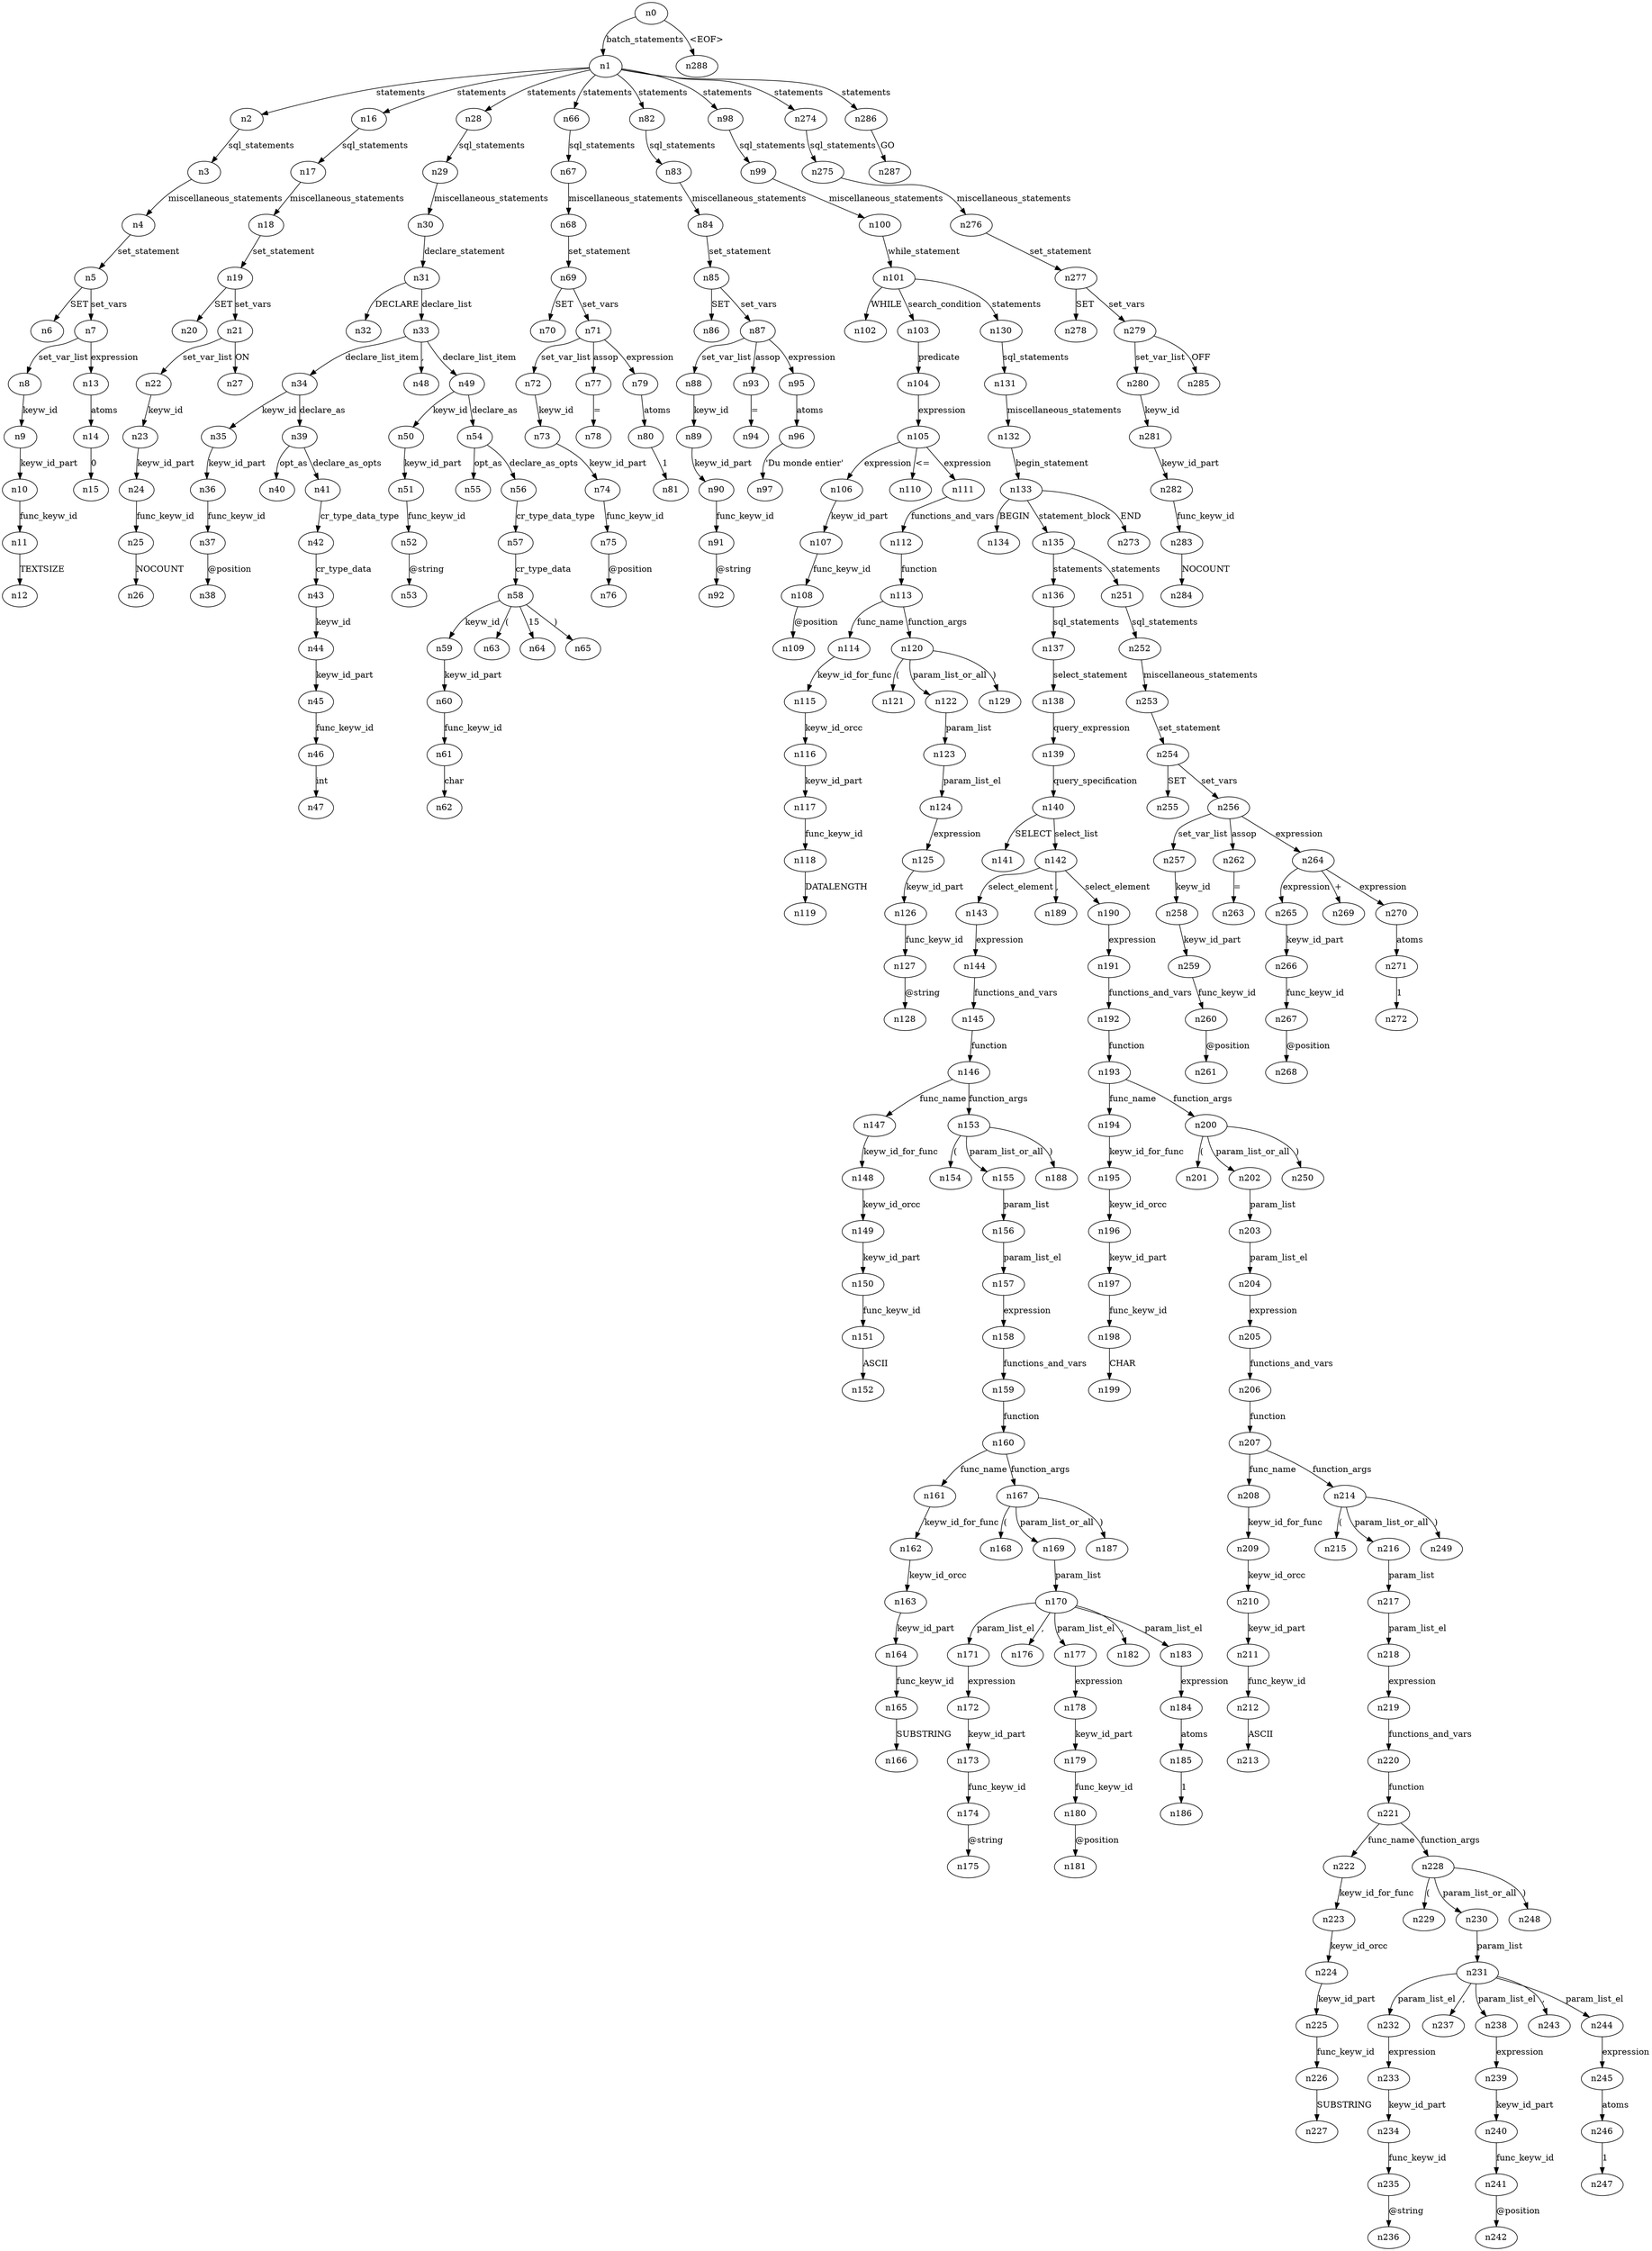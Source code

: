 digraph ParseTree {
  n0 -> n1 [label="batch_statements"];
  n1 -> n2 [label="statements"];
  n2 -> n3 [label="sql_statements"];
  n3 -> n4 [label="miscellaneous_statements"];
  n4 -> n5 [label="set_statement"];
  n5 -> n6 [label="SET"];
  n5 -> n7 [label="set_vars"];
  n7 -> n8 [label="set_var_list"];
  n8 -> n9 [label="keyw_id"];
  n9 -> n10 [label="keyw_id_part"];
  n10 -> n11 [label="func_keyw_id"];
  n11 -> n12 [label="TEXTSIZE"];
  n7 -> n13 [label="expression"];
  n13 -> n14 [label="atoms"];
  n14 -> n15 [label="0"];
  n1 -> n16 [label="statements"];
  n16 -> n17 [label="sql_statements"];
  n17 -> n18 [label="miscellaneous_statements"];
  n18 -> n19 [label="set_statement"];
  n19 -> n20 [label="SET"];
  n19 -> n21 [label="set_vars"];
  n21 -> n22 [label="set_var_list"];
  n22 -> n23 [label="keyw_id"];
  n23 -> n24 [label="keyw_id_part"];
  n24 -> n25 [label="func_keyw_id"];
  n25 -> n26 [label="NOCOUNT"];
  n21 -> n27 [label="ON"];
  n1 -> n28 [label="statements"];
  n28 -> n29 [label="sql_statements"];
  n29 -> n30 [label="miscellaneous_statements"];
  n30 -> n31 [label="declare_statement"];
  n31 -> n32 [label="DECLARE"];
  n31 -> n33 [label="declare_list"];
  n33 -> n34 [label="declare_list_item"];
  n34 -> n35 [label="keyw_id"];
  n35 -> n36 [label="keyw_id_part"];
  n36 -> n37 [label="func_keyw_id"];
  n37 -> n38 [label="@position"];
  n34 -> n39 [label="declare_as"];
  n39 -> n40 [label="opt_as"];
  n39 -> n41 [label="declare_as_opts"];
  n41 -> n42 [label="cr_type_data_type"];
  n42 -> n43 [label="cr_type_data"];
  n43 -> n44 [label="keyw_id"];
  n44 -> n45 [label="keyw_id_part"];
  n45 -> n46 [label="func_keyw_id"];
  n46 -> n47 [label="int"];
  n33 -> n48 [label=","];
  n33 -> n49 [label="declare_list_item"];
  n49 -> n50 [label="keyw_id"];
  n50 -> n51 [label="keyw_id_part"];
  n51 -> n52 [label="func_keyw_id"];
  n52 -> n53 [label="@string"];
  n49 -> n54 [label="declare_as"];
  n54 -> n55 [label="opt_as"];
  n54 -> n56 [label="declare_as_opts"];
  n56 -> n57 [label="cr_type_data_type"];
  n57 -> n58 [label="cr_type_data"];
  n58 -> n59 [label="keyw_id"];
  n59 -> n60 [label="keyw_id_part"];
  n60 -> n61 [label="func_keyw_id"];
  n61 -> n62 [label="char"];
  n58 -> n63 [label="("];
  n58 -> n64 [label="15"];
  n58 -> n65 [label=")"];
  n1 -> n66 [label="statements"];
  n66 -> n67 [label="sql_statements"];
  n67 -> n68 [label="miscellaneous_statements"];
  n68 -> n69 [label="set_statement"];
  n69 -> n70 [label="SET"];
  n69 -> n71 [label="set_vars"];
  n71 -> n72 [label="set_var_list"];
  n72 -> n73 [label="keyw_id"];
  n73 -> n74 [label="keyw_id_part"];
  n74 -> n75 [label="func_keyw_id"];
  n75 -> n76 [label="@position"];
  n71 -> n77 [label="assop"];
  n77 -> n78 [label="="];
  n71 -> n79 [label="expression"];
  n79 -> n80 [label="atoms"];
  n80 -> n81 [label="1"];
  n1 -> n82 [label="statements"];
  n82 -> n83 [label="sql_statements"];
  n83 -> n84 [label="miscellaneous_statements"];
  n84 -> n85 [label="set_statement"];
  n85 -> n86 [label="SET"];
  n85 -> n87 [label="set_vars"];
  n87 -> n88 [label="set_var_list"];
  n88 -> n89 [label="keyw_id"];
  n89 -> n90 [label="keyw_id_part"];
  n90 -> n91 [label="func_keyw_id"];
  n91 -> n92 [label="@string"];
  n87 -> n93 [label="assop"];
  n93 -> n94 [label="="];
  n87 -> n95 [label="expression"];
  n95 -> n96 [label="atoms"];
  n96 -> n97 [label="'Du monde entier'"];
  n1 -> n98 [label="statements"];
  n98 -> n99 [label="sql_statements"];
  n99 -> n100 [label="miscellaneous_statements"];
  n100 -> n101 [label="while_statement"];
  n101 -> n102 [label="WHILE"];
  n101 -> n103 [label="search_condition"];
  n103 -> n104 [label="predicate"];
  n104 -> n105 [label="expression"];
  n105 -> n106 [label="expression"];
  n106 -> n107 [label="keyw_id_part"];
  n107 -> n108 [label="func_keyw_id"];
  n108 -> n109 [label="@position"];
  n105 -> n110 [label="<="];
  n105 -> n111 [label="expression"];
  n111 -> n112 [label="functions_and_vars"];
  n112 -> n113 [label="function"];
  n113 -> n114 [label="func_name"];
  n114 -> n115 [label="keyw_id_for_func"];
  n115 -> n116 [label="keyw_id_orcc"];
  n116 -> n117 [label="keyw_id_part"];
  n117 -> n118 [label="func_keyw_id"];
  n118 -> n119 [label="DATALENGTH"];
  n113 -> n120 [label="function_args"];
  n120 -> n121 [label="("];
  n120 -> n122 [label="param_list_or_all"];
  n122 -> n123 [label="param_list"];
  n123 -> n124 [label="param_list_el"];
  n124 -> n125 [label="expression"];
  n125 -> n126 [label="keyw_id_part"];
  n126 -> n127 [label="func_keyw_id"];
  n127 -> n128 [label="@string"];
  n120 -> n129 [label=")"];
  n101 -> n130 [label="statements"];
  n130 -> n131 [label="sql_statements"];
  n131 -> n132 [label="miscellaneous_statements"];
  n132 -> n133 [label="begin_statement"];
  n133 -> n134 [label="BEGIN"];
  n133 -> n135 [label="statement_block"];
  n135 -> n136 [label="statements"];
  n136 -> n137 [label="sql_statements"];
  n137 -> n138 [label="select_statement"];
  n138 -> n139 [label="query_expression"];
  n139 -> n140 [label="query_specification"];
  n140 -> n141 [label="SELECT"];
  n140 -> n142 [label="select_list"];
  n142 -> n143 [label="select_element"];
  n143 -> n144 [label="expression"];
  n144 -> n145 [label="functions_and_vars"];
  n145 -> n146 [label="function"];
  n146 -> n147 [label="func_name"];
  n147 -> n148 [label="keyw_id_for_func"];
  n148 -> n149 [label="keyw_id_orcc"];
  n149 -> n150 [label="keyw_id_part"];
  n150 -> n151 [label="func_keyw_id"];
  n151 -> n152 [label="ASCII"];
  n146 -> n153 [label="function_args"];
  n153 -> n154 [label="("];
  n153 -> n155 [label="param_list_or_all"];
  n155 -> n156 [label="param_list"];
  n156 -> n157 [label="param_list_el"];
  n157 -> n158 [label="expression"];
  n158 -> n159 [label="functions_and_vars"];
  n159 -> n160 [label="function"];
  n160 -> n161 [label="func_name"];
  n161 -> n162 [label="keyw_id_for_func"];
  n162 -> n163 [label="keyw_id_orcc"];
  n163 -> n164 [label="keyw_id_part"];
  n164 -> n165 [label="func_keyw_id"];
  n165 -> n166 [label="SUBSTRING"];
  n160 -> n167 [label="function_args"];
  n167 -> n168 [label="("];
  n167 -> n169 [label="param_list_or_all"];
  n169 -> n170 [label="param_list"];
  n170 -> n171 [label="param_list_el"];
  n171 -> n172 [label="expression"];
  n172 -> n173 [label="keyw_id_part"];
  n173 -> n174 [label="func_keyw_id"];
  n174 -> n175 [label="@string"];
  n170 -> n176 [label=","];
  n170 -> n177 [label="param_list_el"];
  n177 -> n178 [label="expression"];
  n178 -> n179 [label="keyw_id_part"];
  n179 -> n180 [label="func_keyw_id"];
  n180 -> n181 [label="@position"];
  n170 -> n182 [label=","];
  n170 -> n183 [label="param_list_el"];
  n183 -> n184 [label="expression"];
  n184 -> n185 [label="atoms"];
  n185 -> n186 [label="1"];
  n167 -> n187 [label=")"];
  n153 -> n188 [label=")"];
  n142 -> n189 [label=","];
  n142 -> n190 [label="select_element"];
  n190 -> n191 [label="expression"];
  n191 -> n192 [label="functions_and_vars"];
  n192 -> n193 [label="function"];
  n193 -> n194 [label="func_name"];
  n194 -> n195 [label="keyw_id_for_func"];
  n195 -> n196 [label="keyw_id_orcc"];
  n196 -> n197 [label="keyw_id_part"];
  n197 -> n198 [label="func_keyw_id"];
  n198 -> n199 [label="CHAR"];
  n193 -> n200 [label="function_args"];
  n200 -> n201 [label="("];
  n200 -> n202 [label="param_list_or_all"];
  n202 -> n203 [label="param_list"];
  n203 -> n204 [label="param_list_el"];
  n204 -> n205 [label="expression"];
  n205 -> n206 [label="functions_and_vars"];
  n206 -> n207 [label="function"];
  n207 -> n208 [label="func_name"];
  n208 -> n209 [label="keyw_id_for_func"];
  n209 -> n210 [label="keyw_id_orcc"];
  n210 -> n211 [label="keyw_id_part"];
  n211 -> n212 [label="func_keyw_id"];
  n212 -> n213 [label="ASCII"];
  n207 -> n214 [label="function_args"];
  n214 -> n215 [label="("];
  n214 -> n216 [label="param_list_or_all"];
  n216 -> n217 [label="param_list"];
  n217 -> n218 [label="param_list_el"];
  n218 -> n219 [label="expression"];
  n219 -> n220 [label="functions_and_vars"];
  n220 -> n221 [label="function"];
  n221 -> n222 [label="func_name"];
  n222 -> n223 [label="keyw_id_for_func"];
  n223 -> n224 [label="keyw_id_orcc"];
  n224 -> n225 [label="keyw_id_part"];
  n225 -> n226 [label="func_keyw_id"];
  n226 -> n227 [label="SUBSTRING"];
  n221 -> n228 [label="function_args"];
  n228 -> n229 [label="("];
  n228 -> n230 [label="param_list_or_all"];
  n230 -> n231 [label="param_list"];
  n231 -> n232 [label="param_list_el"];
  n232 -> n233 [label="expression"];
  n233 -> n234 [label="keyw_id_part"];
  n234 -> n235 [label="func_keyw_id"];
  n235 -> n236 [label="@string"];
  n231 -> n237 [label=","];
  n231 -> n238 [label="param_list_el"];
  n238 -> n239 [label="expression"];
  n239 -> n240 [label="keyw_id_part"];
  n240 -> n241 [label="func_keyw_id"];
  n241 -> n242 [label="@position"];
  n231 -> n243 [label=","];
  n231 -> n244 [label="param_list_el"];
  n244 -> n245 [label="expression"];
  n245 -> n246 [label="atoms"];
  n246 -> n247 [label="1"];
  n228 -> n248 [label=")"];
  n214 -> n249 [label=")"];
  n200 -> n250 [label=")"];
  n135 -> n251 [label="statements"];
  n251 -> n252 [label="sql_statements"];
  n252 -> n253 [label="miscellaneous_statements"];
  n253 -> n254 [label="set_statement"];
  n254 -> n255 [label="SET"];
  n254 -> n256 [label="set_vars"];
  n256 -> n257 [label="set_var_list"];
  n257 -> n258 [label="keyw_id"];
  n258 -> n259 [label="keyw_id_part"];
  n259 -> n260 [label="func_keyw_id"];
  n260 -> n261 [label="@position"];
  n256 -> n262 [label="assop"];
  n262 -> n263 [label="="];
  n256 -> n264 [label="expression"];
  n264 -> n265 [label="expression"];
  n265 -> n266 [label="keyw_id_part"];
  n266 -> n267 [label="func_keyw_id"];
  n267 -> n268 [label="@position"];
  n264 -> n269 [label="+"];
  n264 -> n270 [label="expression"];
  n270 -> n271 [label="atoms"];
  n271 -> n272 [label="1"];
  n133 -> n273 [label="END"];
  n1 -> n274 [label="statements"];
  n274 -> n275 [label="sql_statements"];
  n275 -> n276 [label="miscellaneous_statements"];
  n276 -> n277 [label="set_statement"];
  n277 -> n278 [label="SET"];
  n277 -> n279 [label="set_vars"];
  n279 -> n280 [label="set_var_list"];
  n280 -> n281 [label="keyw_id"];
  n281 -> n282 [label="keyw_id_part"];
  n282 -> n283 [label="func_keyw_id"];
  n283 -> n284 [label="NOCOUNT"];
  n279 -> n285 [label="OFF"];
  n1 -> n286 [label="statements"];
  n286 -> n287 [label="GO"];
  n0 -> n288 [label="<EOF>"];
}